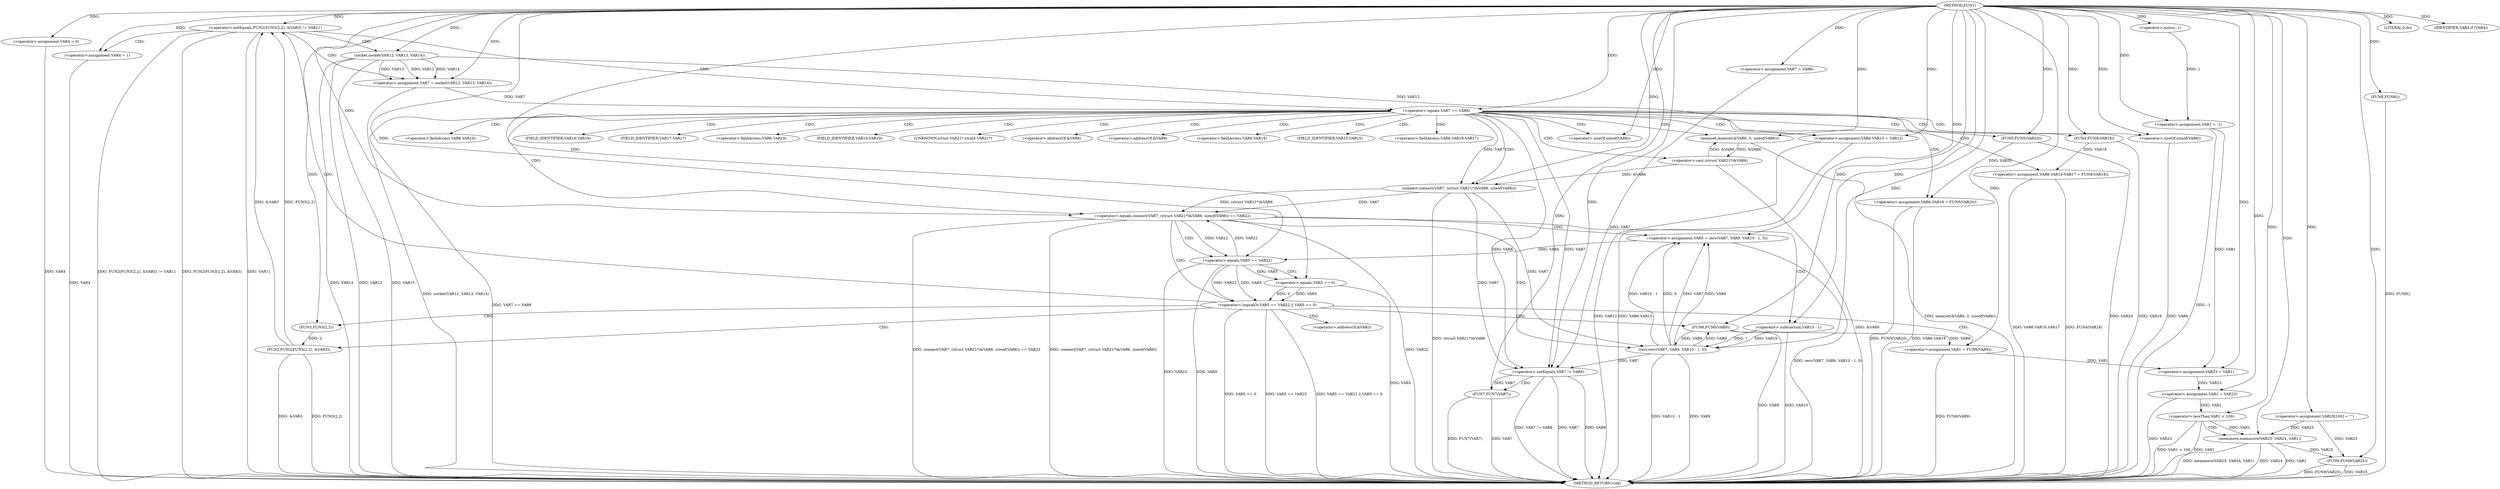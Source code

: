 digraph FUN1 {  
"1000100" [label = "(METHOD,FUN1)" ]
"1000247" [label = "(METHOD_RETURN,void)" ]
"1000103" [label = "(<operator>.assignment,VAR1 = -1)" ]
"1000105" [label = "(<operator>.minus,-1)" ]
"1000110" [label = "(<operator>.assignment,VAR4 = 0)" ]
"1000116" [label = "(<operator>.assignment,VAR7 = VAR8)" ]
"1000123" [label = "(<operator>.notEquals,FUN2(FUN3(2,2), &VAR3) != VAR11)" ]
"1000124" [label = "(FUN2,FUN2(FUN3(2,2), &VAR3))" ]
"1000125" [label = "(FUN3,FUN3(2,2))" ]
"1000133" [label = "(<operator>.assignment,VAR4 = 1)" ]
"1000136" [label = "(<operator>.assignment,VAR7 = socket(VAR12, VAR13, VAR14))" ]
"1000138" [label = "(socket,socket(VAR12, VAR13, VAR14))" ]
"1000143" [label = "(<operator>.equals,VAR7 == VAR8)" ]
"1000148" [label = "(memset,memset(&VAR6, 0, sizeof(VAR6)))" ]
"1000152" [label = "(<operator>.sizeOf,sizeof(VAR6))" ]
"1000154" [label = "(<operator>.assignment,VAR6.VAR15 = VAR12)" ]
"1000159" [label = "(<operator>.assignment,VAR6.VAR16.VAR17 = FUN4(VAR18))" ]
"1000165" [label = "(FUN4,FUN4(VAR18))" ]
"1000167" [label = "(<operator>.assignment,VAR6.VAR19 = FUN5(VAR20))" ]
"1000171" [label = "(FUN5,FUN5(VAR20))" ]
"1000174" [label = "(<operator>.equals,connect(VAR7, (struct VAR21*)&VAR6, sizeof(VAR6)) == VAR22)" ]
"1000175" [label = "(connect,connect(VAR7, (struct VAR21*)&VAR6, sizeof(VAR6)))" ]
"1000177" [label = "(<operator>.cast,(struct VAR21*)&VAR6)" ]
"1000181" [label = "(<operator>.sizeOf,sizeof(VAR6))" ]
"1000186" [label = "(<operator>.assignment,VAR5 = recv(VAR7, VAR9, VAR10 - 1, 0))" ]
"1000188" [label = "(recv,recv(VAR7, VAR9, VAR10 - 1, 0))" ]
"1000191" [label = "(<operator>.subtraction,VAR10 - 1)" ]
"1000196" [label = "(<operator>.logicalOr,VAR5 == VAR22 || VAR5 == 0)" ]
"1000197" [label = "(<operator>.equals,VAR5 == VAR22)" ]
"1000200" [label = "(<operator>.equals,VAR5 == 0)" ]
"1000205" [label = "(<operator>.assignment,VAR1 = FUN6(VAR9))" ]
"1000207" [label = "(FUN6,FUN6(VAR9))" ]
"1000209" [label = "(LITERAL,0,do)" ]
"1000211" [label = "(<operator>.notEquals,VAR7 != VAR8)" ]
"1000215" [label = "(FUN7,FUN7(VAR7))" ]
"1000218" [label = "(IDENTIFIER,VAR4,if (VAR4))" ]
"1000220" [label = "(FUN8,FUN8())" ]
"1000223" [label = "(<operator>.assignment,VAR23 = VAR1)" ]
"1000227" [label = "(<operator>.assignment,VAR1 = VAR23)" ]
"1000233" [label = "(<operator>.assignment,VAR25[100] = \"\")" ]
"1000237" [label = "(<operator>.lessThan,VAR1 < 100)" ]
"1000241" [label = "(memmove,memmove(VAR25, VAR24, VAR1))" ]
"1000245" [label = "(FUN9,FUN9(VAR25))" ]
"1000128" [label = "(<operator>.addressOf,&VAR3)" ]
"1000149" [label = "(<operator>.addressOf,&VAR6)" ]
"1000155" [label = "(<operator>.fieldAccess,VAR6.VAR15)" ]
"1000157" [label = "(FIELD_IDENTIFIER,VAR15,VAR15)" ]
"1000160" [label = "(<operator>.fieldAccess,VAR6.VAR16.VAR17)" ]
"1000161" [label = "(<operator>.fieldAccess,VAR6.VAR16)" ]
"1000163" [label = "(FIELD_IDENTIFIER,VAR16,VAR16)" ]
"1000164" [label = "(FIELD_IDENTIFIER,VAR17,VAR17)" ]
"1000168" [label = "(<operator>.fieldAccess,VAR6.VAR19)" ]
"1000170" [label = "(FIELD_IDENTIFIER,VAR19,VAR19)" ]
"1000178" [label = "(UNKNOWN,struct VAR21*,struct VAR21*)" ]
"1000179" [label = "(<operator>.addressOf,&VAR6)" ]
  "1000171" -> "1000247"  [ label = "DDG: VAR20"] 
  "1000188" -> "1000247"  [ label = "DDG: VAR9"] 
  "1000177" -> "1000247"  [ label = "DDG: &VAR6"] 
  "1000103" -> "1000247"  [ label = "DDG: -1"] 
  "1000188" -> "1000247"  [ label = "DDG: VAR10 - 1"] 
  "1000205" -> "1000247"  [ label = "DDG: FUN6(VAR9)"] 
  "1000181" -> "1000247"  [ label = "DDG: VAR6"] 
  "1000186" -> "1000247"  [ label = "DDG: recv(VAR7, VAR9, VAR10 - 1, 0)"] 
  "1000167" -> "1000247"  [ label = "DDG: VAR6.VAR19"] 
  "1000123" -> "1000247"  [ label = "DDG: VAR11"] 
  "1000124" -> "1000247"  [ label = "DDG: FUN3(2,2)"] 
  "1000200" -> "1000247"  [ label = "DDG: VAR5"] 
  "1000237" -> "1000247"  [ label = "DDG: VAR1 < 100"] 
  "1000196" -> "1000247"  [ label = "DDG: VAR5 == 0"] 
  "1000215" -> "1000247"  [ label = "DDG: VAR7"] 
  "1000237" -> "1000247"  [ label = "DDG: VAR1"] 
  "1000159" -> "1000247"  [ label = "DDG: VAR6.VAR16.VAR17"] 
  "1000123" -> "1000247"  [ label = "DDG: FUN2(FUN3(2,2), &VAR3) != VAR11"] 
  "1000138" -> "1000247"  [ label = "DDG: VAR14"] 
  "1000138" -> "1000247"  [ label = "DDG: VAR12"] 
  "1000165" -> "1000247"  [ label = "DDG: VAR18"] 
  "1000138" -> "1000247"  [ label = "DDG: VAR13"] 
  "1000227" -> "1000247"  [ label = "DDG: VAR23"] 
  "1000154" -> "1000247"  [ label = "DDG: VAR6.VAR15"] 
  "1000133" -> "1000247"  [ label = "DDG: VAR4"] 
  "1000154" -> "1000247"  [ label = "DDG: VAR12"] 
  "1000207" -> "1000247"  [ label = "DDG: VAR9"] 
  "1000148" -> "1000247"  [ label = "DDG: memset(&VAR6, 0, sizeof(VAR6))"] 
  "1000211" -> "1000247"  [ label = "DDG: VAR7"] 
  "1000196" -> "1000247"  [ label = "DDG: VAR5 == VAR22"] 
  "1000197" -> "1000247"  [ label = "DDG: VAR22"] 
  "1000211" -> "1000247"  [ label = "DDG: VAR8"] 
  "1000211" -> "1000247"  [ label = "DDG: VAR7 != VAR8"] 
  "1000143" -> "1000247"  [ label = "DDG: VAR7 == VAR8"] 
  "1000220" -> "1000247"  [ label = "DDG: FUN8()"] 
  "1000167" -> "1000247"  [ label = "DDG: FUN5(VAR20)"] 
  "1000215" -> "1000247"  [ label = "DDG: FUN7(VAR7)"] 
  "1000175" -> "1000247"  [ label = "DDG: (struct VAR21*)&VAR6"] 
  "1000241" -> "1000247"  [ label = "DDG: VAR1"] 
  "1000124" -> "1000247"  [ label = "DDG: &VAR3"] 
  "1000136" -> "1000247"  [ label = "DDG: socket(VAR12, VAR13, VAR14)"] 
  "1000245" -> "1000247"  [ label = "DDG: FUN9(VAR25)"] 
  "1000196" -> "1000247"  [ label = "DDG: VAR5 == VAR22 || VAR5 == 0"] 
  "1000245" -> "1000247"  [ label = "DDG: VAR25"] 
  "1000241" -> "1000247"  [ label = "DDG: memmove(VAR25, VAR24, VAR1)"] 
  "1000110" -> "1000247"  [ label = "DDG: VAR4"] 
  "1000174" -> "1000247"  [ label = "DDG: VAR22"] 
  "1000191" -> "1000247"  [ label = "DDG: VAR10"] 
  "1000174" -> "1000247"  [ label = "DDG: connect(VAR7, (struct VAR21*)&VAR6, sizeof(VAR6)) == VAR22"] 
  "1000241" -> "1000247"  [ label = "DDG: VAR24"] 
  "1000174" -> "1000247"  [ label = "DDG: connect(VAR7, (struct VAR21*)&VAR6, sizeof(VAR6))"] 
  "1000123" -> "1000247"  [ label = "DDG: FUN2(FUN3(2,2), &VAR3)"] 
  "1000197" -> "1000247"  [ label = "DDG: VAR5"] 
  "1000159" -> "1000247"  [ label = "DDG: FUN4(VAR18)"] 
  "1000105" -> "1000103"  [ label = "DDG: 1"] 
  "1000100" -> "1000103"  [ label = "DDG: "] 
  "1000100" -> "1000105"  [ label = "DDG: "] 
  "1000100" -> "1000110"  [ label = "DDG: "] 
  "1000100" -> "1000116"  [ label = "DDG: "] 
  "1000124" -> "1000123"  [ label = "DDG: FUN3(2,2)"] 
  "1000124" -> "1000123"  [ label = "DDG: &VAR3"] 
  "1000125" -> "1000124"  [ label = "DDG: 2"] 
  "1000100" -> "1000125"  [ label = "DDG: "] 
  "1000100" -> "1000123"  [ label = "DDG: "] 
  "1000100" -> "1000133"  [ label = "DDG: "] 
  "1000138" -> "1000136"  [ label = "DDG: VAR12"] 
  "1000138" -> "1000136"  [ label = "DDG: VAR13"] 
  "1000138" -> "1000136"  [ label = "DDG: VAR14"] 
  "1000100" -> "1000136"  [ label = "DDG: "] 
  "1000100" -> "1000138"  [ label = "DDG: "] 
  "1000136" -> "1000143"  [ label = "DDG: VAR7"] 
  "1000100" -> "1000143"  [ label = "DDG: "] 
  "1000177" -> "1000148"  [ label = "DDG: &VAR6"] 
  "1000100" -> "1000148"  [ label = "DDG: "] 
  "1000100" -> "1000152"  [ label = "DDG: "] 
  "1000138" -> "1000154"  [ label = "DDG: VAR12"] 
  "1000100" -> "1000154"  [ label = "DDG: "] 
  "1000165" -> "1000159"  [ label = "DDG: VAR18"] 
  "1000100" -> "1000165"  [ label = "DDG: "] 
  "1000171" -> "1000167"  [ label = "DDG: VAR20"] 
  "1000100" -> "1000171"  [ label = "DDG: "] 
  "1000175" -> "1000174"  [ label = "DDG: VAR7"] 
  "1000175" -> "1000174"  [ label = "DDG: (struct VAR21*)&VAR6"] 
  "1000143" -> "1000175"  [ label = "DDG: VAR7"] 
  "1000100" -> "1000175"  [ label = "DDG: "] 
  "1000177" -> "1000175"  [ label = "DDG: &VAR6"] 
  "1000148" -> "1000177"  [ label = "DDG: &VAR6"] 
  "1000100" -> "1000181"  [ label = "DDG: "] 
  "1000197" -> "1000174"  [ label = "DDG: VAR22"] 
  "1000100" -> "1000174"  [ label = "DDG: "] 
  "1000188" -> "1000186"  [ label = "DDG: VAR7"] 
  "1000188" -> "1000186"  [ label = "DDG: VAR9"] 
  "1000188" -> "1000186"  [ label = "DDG: VAR10 - 1"] 
  "1000188" -> "1000186"  [ label = "DDG: 0"] 
  "1000100" -> "1000186"  [ label = "DDG: "] 
  "1000175" -> "1000188"  [ label = "DDG: VAR7"] 
  "1000100" -> "1000188"  [ label = "DDG: "] 
  "1000207" -> "1000188"  [ label = "DDG: VAR9"] 
  "1000191" -> "1000188"  [ label = "DDG: VAR10"] 
  "1000191" -> "1000188"  [ label = "DDG: 1"] 
  "1000100" -> "1000191"  [ label = "DDG: "] 
  "1000197" -> "1000196"  [ label = "DDG: VAR5"] 
  "1000197" -> "1000196"  [ label = "DDG: VAR22"] 
  "1000186" -> "1000197"  [ label = "DDG: VAR5"] 
  "1000100" -> "1000197"  [ label = "DDG: "] 
  "1000174" -> "1000197"  [ label = "DDG: VAR22"] 
  "1000200" -> "1000196"  [ label = "DDG: VAR5"] 
  "1000200" -> "1000196"  [ label = "DDG: 0"] 
  "1000197" -> "1000200"  [ label = "DDG: VAR5"] 
  "1000100" -> "1000200"  [ label = "DDG: "] 
  "1000207" -> "1000205"  [ label = "DDG: VAR9"] 
  "1000100" -> "1000205"  [ label = "DDG: "] 
  "1000188" -> "1000207"  [ label = "DDG: VAR9"] 
  "1000100" -> "1000207"  [ label = "DDG: "] 
  "1000100" -> "1000209"  [ label = "DDG: "] 
  "1000116" -> "1000211"  [ label = "DDG: VAR7"] 
  "1000188" -> "1000211"  [ label = "DDG: VAR7"] 
  "1000143" -> "1000211"  [ label = "DDG: VAR7"] 
  "1000175" -> "1000211"  [ label = "DDG: VAR7"] 
  "1000100" -> "1000211"  [ label = "DDG: "] 
  "1000143" -> "1000211"  [ label = "DDG: VAR8"] 
  "1000211" -> "1000215"  [ label = "DDG: VAR7"] 
  "1000100" -> "1000215"  [ label = "DDG: "] 
  "1000100" -> "1000218"  [ label = "DDG: "] 
  "1000100" -> "1000220"  [ label = "DDG: "] 
  "1000103" -> "1000223"  [ label = "DDG: VAR1"] 
  "1000205" -> "1000223"  [ label = "DDG: VAR1"] 
  "1000100" -> "1000223"  [ label = "DDG: "] 
  "1000223" -> "1000227"  [ label = "DDG: VAR23"] 
  "1000100" -> "1000227"  [ label = "DDG: "] 
  "1000100" -> "1000233"  [ label = "DDG: "] 
  "1000227" -> "1000237"  [ label = "DDG: VAR1"] 
  "1000100" -> "1000237"  [ label = "DDG: "] 
  "1000233" -> "1000241"  [ label = "DDG: VAR25"] 
  "1000100" -> "1000241"  [ label = "DDG: "] 
  "1000237" -> "1000241"  [ label = "DDG: VAR1"] 
  "1000233" -> "1000245"  [ label = "DDG: VAR25"] 
  "1000241" -> "1000245"  [ label = "DDG: VAR25"] 
  "1000100" -> "1000245"  [ label = "DDG: "] 
  "1000123" -> "1000133"  [ label = "CDG: "] 
  "1000123" -> "1000136"  [ label = "CDG: "] 
  "1000123" -> "1000143"  [ label = "CDG: "] 
  "1000123" -> "1000138"  [ label = "CDG: "] 
  "1000143" -> "1000164"  [ label = "CDG: "] 
  "1000143" -> "1000174"  [ label = "CDG: "] 
  "1000143" -> "1000161"  [ label = "CDG: "] 
  "1000143" -> "1000152"  [ label = "CDG: "] 
  "1000143" -> "1000148"  [ label = "CDG: "] 
  "1000143" -> "1000165"  [ label = "CDG: "] 
  "1000143" -> "1000157"  [ label = "CDG: "] 
  "1000143" -> "1000149"  [ label = "CDG: "] 
  "1000143" -> "1000163"  [ label = "CDG: "] 
  "1000143" -> "1000168"  [ label = "CDG: "] 
  "1000143" -> "1000178"  [ label = "CDG: "] 
  "1000143" -> "1000159"  [ label = "CDG: "] 
  "1000143" -> "1000167"  [ label = "CDG: "] 
  "1000143" -> "1000175"  [ label = "CDG: "] 
  "1000143" -> "1000155"  [ label = "CDG: "] 
  "1000143" -> "1000154"  [ label = "CDG: "] 
  "1000143" -> "1000160"  [ label = "CDG: "] 
  "1000143" -> "1000170"  [ label = "CDG: "] 
  "1000143" -> "1000171"  [ label = "CDG: "] 
  "1000143" -> "1000179"  [ label = "CDG: "] 
  "1000143" -> "1000177"  [ label = "CDG: "] 
  "1000143" -> "1000181"  [ label = "CDG: "] 
  "1000174" -> "1000191"  [ label = "CDG: "] 
  "1000174" -> "1000197"  [ label = "CDG: "] 
  "1000174" -> "1000186"  [ label = "CDG: "] 
  "1000174" -> "1000196"  [ label = "CDG: "] 
  "1000174" -> "1000188"  [ label = "CDG: "] 
  "1000196" -> "1000207"  [ label = "CDG: "] 
  "1000196" -> "1000205"  [ label = "CDG: "] 
  "1000196" -> "1000125"  [ label = "CDG: "] 
  "1000196" -> "1000128"  [ label = "CDG: "] 
  "1000196" -> "1000123"  [ label = "CDG: "] 
  "1000196" -> "1000124"  [ label = "CDG: "] 
  "1000197" -> "1000200"  [ label = "CDG: "] 
  "1000211" -> "1000215"  [ label = "CDG: "] 
  "1000237" -> "1000241"  [ label = "CDG: "] 
}
